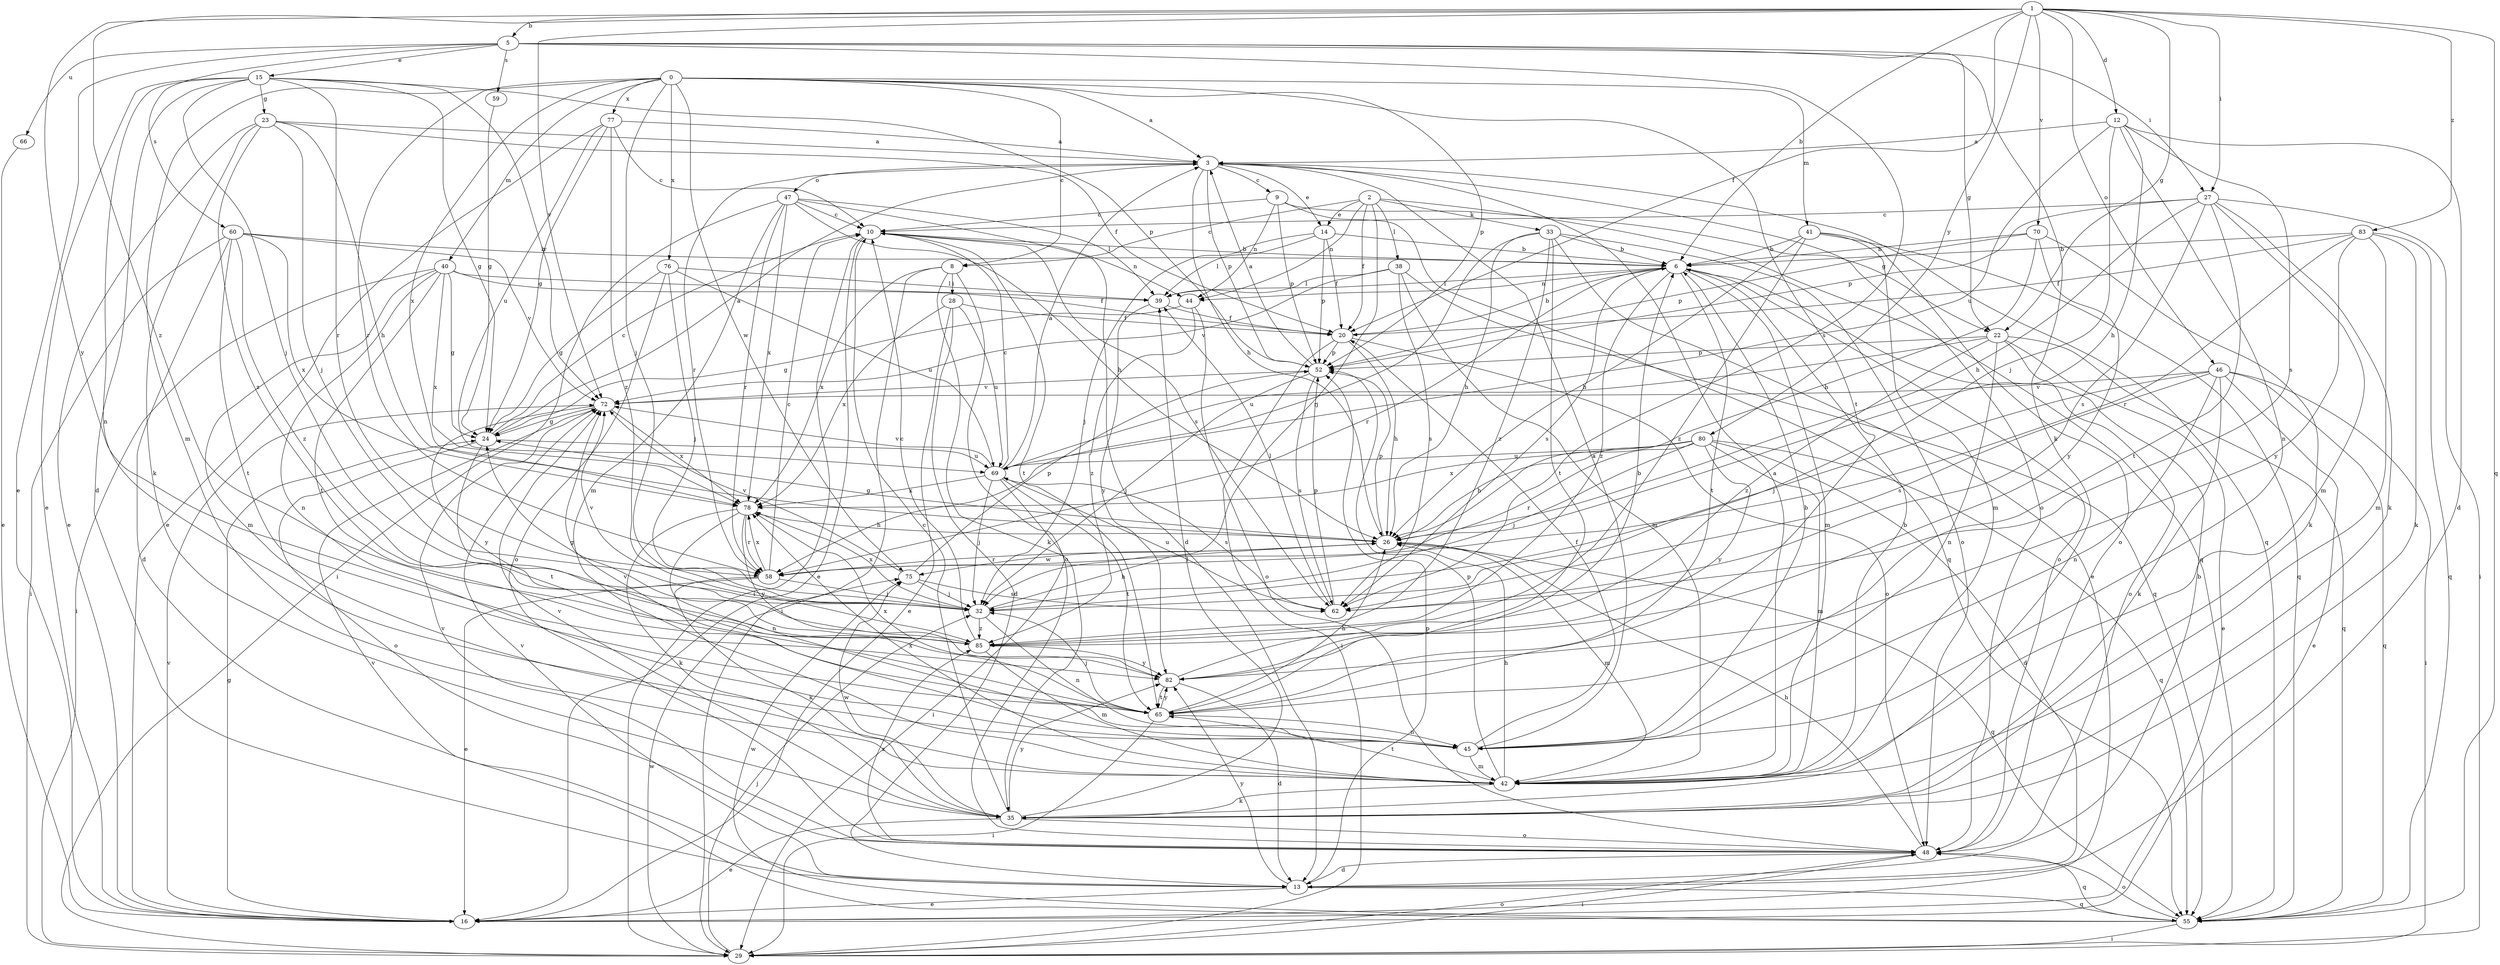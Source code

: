 strict digraph  {
0;
1;
2;
3;
5;
6;
8;
9;
10;
12;
13;
14;
15;
16;
20;
22;
23;
24;
26;
27;
28;
29;
32;
33;
35;
38;
39;
40;
41;
42;
44;
45;
46;
47;
48;
52;
55;
58;
59;
60;
62;
65;
66;
69;
70;
72;
75;
76;
77;
78;
80;
82;
83;
85;
0 -> 3  [label=a];
0 -> 8  [label=c];
0 -> 32  [label=j];
0 -> 40  [label=m];
0 -> 41  [label=m];
0 -> 42  [label=m];
0 -> 52  [label=p];
0 -> 58  [label=r];
0 -> 65  [label=t];
0 -> 75  [label=w];
0 -> 76  [label=x];
0 -> 77  [label=x];
0 -> 78  [label=x];
1 -> 5  [label=b];
1 -> 6  [label=b];
1 -> 12  [label=d];
1 -> 20  [label=f];
1 -> 22  [label=g];
1 -> 27  [label=i];
1 -> 46  [label=o];
1 -> 55  [label=q];
1 -> 70  [label=v];
1 -> 72  [label=v];
1 -> 80  [label=y];
1 -> 82  [label=y];
1 -> 83  [label=z];
1 -> 85  [label=z];
2 -> 8  [label=c];
2 -> 14  [label=e];
2 -> 20  [label=f];
2 -> 32  [label=j];
2 -> 33  [label=k];
2 -> 38  [label=l];
2 -> 44  [label=n];
2 -> 55  [label=q];
3 -> 9  [label=c];
3 -> 14  [label=e];
3 -> 26  [label=h];
3 -> 47  [label=o];
3 -> 48  [label=o];
3 -> 52  [label=p];
3 -> 55  [label=q];
3 -> 58  [label=r];
5 -> 15  [label=e];
5 -> 16  [label=e];
5 -> 22  [label=g];
5 -> 27  [label=i];
5 -> 35  [label=k];
5 -> 59  [label=s];
5 -> 60  [label=s];
5 -> 62  [label=s];
5 -> 66  [label=u];
6 -> 39  [label=l];
6 -> 42  [label=m];
6 -> 44  [label=n];
6 -> 48  [label=o];
6 -> 58  [label=r];
6 -> 62  [label=s];
6 -> 65  [label=t];
6 -> 85  [label=z];
8 -> 28  [label=i];
8 -> 29  [label=i];
8 -> 35  [label=k];
8 -> 48  [label=o];
8 -> 78  [label=x];
9 -> 10  [label=c];
9 -> 22  [label=g];
9 -> 44  [label=n];
9 -> 52  [label=p];
9 -> 55  [label=q];
10 -> 6  [label=b];
10 -> 16  [label=e];
10 -> 29  [label=i];
10 -> 44  [label=n];
10 -> 62  [label=s];
10 -> 65  [label=t];
12 -> 3  [label=a];
12 -> 13  [label=d];
12 -> 26  [label=h];
12 -> 32  [label=j];
12 -> 45  [label=n];
12 -> 62  [label=s];
12 -> 69  [label=u];
13 -> 6  [label=b];
13 -> 16  [label=e];
13 -> 52  [label=p];
13 -> 55  [label=q];
13 -> 72  [label=v];
13 -> 82  [label=y];
14 -> 6  [label=b];
14 -> 20  [label=f];
14 -> 32  [label=j];
14 -> 39  [label=l];
14 -> 52  [label=p];
15 -> 13  [label=d];
15 -> 16  [label=e];
15 -> 23  [label=g];
15 -> 24  [label=g];
15 -> 32  [label=j];
15 -> 45  [label=n];
15 -> 52  [label=p];
15 -> 58  [label=r];
15 -> 72  [label=v];
16 -> 24  [label=g];
16 -> 72  [label=v];
20 -> 6  [label=b];
20 -> 26  [label=h];
20 -> 29  [label=i];
20 -> 48  [label=o];
20 -> 52  [label=p];
22 -> 16  [label=e];
22 -> 45  [label=n];
22 -> 48  [label=o];
22 -> 52  [label=p];
22 -> 55  [label=q];
22 -> 69  [label=u];
22 -> 85  [label=z];
23 -> 3  [label=a];
23 -> 16  [label=e];
23 -> 20  [label=f];
23 -> 26  [label=h];
23 -> 32  [label=j];
23 -> 35  [label=k];
23 -> 85  [label=z];
24 -> 3  [label=a];
24 -> 10  [label=c];
24 -> 48  [label=o];
24 -> 65  [label=t];
24 -> 69  [label=u];
26 -> 24  [label=g];
26 -> 42  [label=m];
26 -> 52  [label=p];
26 -> 55  [label=q];
26 -> 58  [label=r];
26 -> 75  [label=w];
27 -> 10  [label=c];
27 -> 26  [label=h];
27 -> 29  [label=i];
27 -> 35  [label=k];
27 -> 42  [label=m];
27 -> 52  [label=p];
27 -> 62  [label=s];
27 -> 65  [label=t];
28 -> 13  [label=d];
28 -> 16  [label=e];
28 -> 20  [label=f];
28 -> 69  [label=u];
28 -> 78  [label=x];
29 -> 32  [label=j];
29 -> 48  [label=o];
29 -> 75  [label=w];
32 -> 26  [label=h];
32 -> 45  [label=n];
32 -> 72  [label=v];
32 -> 78  [label=x];
32 -> 85  [label=z];
33 -> 6  [label=b];
33 -> 16  [label=e];
33 -> 26  [label=h];
33 -> 48  [label=o];
33 -> 58  [label=r];
33 -> 65  [label=t];
33 -> 85  [label=z];
35 -> 10  [label=c];
35 -> 16  [label=e];
35 -> 39  [label=l];
35 -> 48  [label=o];
35 -> 72  [label=v];
35 -> 75  [label=w];
35 -> 82  [label=y];
38 -> 39  [label=l];
38 -> 42  [label=m];
38 -> 55  [label=q];
38 -> 62  [label=s];
38 -> 72  [label=v];
39 -> 20  [label=f];
39 -> 82  [label=y];
40 -> 20  [label=f];
40 -> 24  [label=g];
40 -> 29  [label=i];
40 -> 39  [label=l];
40 -> 42  [label=m];
40 -> 45  [label=n];
40 -> 65  [label=t];
40 -> 78  [label=x];
41 -> 6  [label=b];
41 -> 26  [label=h];
41 -> 42  [label=m];
41 -> 48  [label=o];
41 -> 55  [label=q];
41 -> 85  [label=z];
42 -> 3  [label=a];
42 -> 6  [label=b];
42 -> 26  [label=h];
42 -> 35  [label=k];
42 -> 52  [label=p];
42 -> 65  [label=t];
42 -> 78  [label=x];
44 -> 24  [label=g];
44 -> 48  [label=o];
44 -> 85  [label=z];
45 -> 3  [label=a];
45 -> 6  [label=b];
45 -> 20  [label=f];
45 -> 42  [label=m];
45 -> 72  [label=v];
46 -> 16  [label=e];
46 -> 29  [label=i];
46 -> 32  [label=j];
46 -> 35  [label=k];
46 -> 45  [label=n];
46 -> 55  [label=q];
46 -> 62  [label=s];
46 -> 72  [label=v];
47 -> 10  [label=c];
47 -> 13  [label=d];
47 -> 26  [label=h];
47 -> 29  [label=i];
47 -> 39  [label=l];
47 -> 42  [label=m];
47 -> 58  [label=r];
47 -> 78  [label=x];
48 -> 13  [label=d];
48 -> 26  [label=h];
48 -> 29  [label=i];
48 -> 55  [label=q];
48 -> 72  [label=v];
48 -> 85  [label=z];
52 -> 3  [label=a];
52 -> 32  [label=j];
52 -> 62  [label=s];
52 -> 72  [label=v];
55 -> 29  [label=i];
55 -> 48  [label=o];
55 -> 72  [label=v];
55 -> 75  [label=w];
58 -> 10  [label=c];
58 -> 16  [label=e];
58 -> 32  [label=j];
58 -> 35  [label=k];
58 -> 78  [label=x];
59 -> 24  [label=g];
60 -> 6  [label=b];
60 -> 13  [label=d];
60 -> 29  [label=i];
60 -> 65  [label=t];
60 -> 72  [label=v];
60 -> 78  [label=x];
60 -> 85  [label=z];
62 -> 39  [label=l];
62 -> 52  [label=p];
62 -> 69  [label=u];
65 -> 26  [label=h];
65 -> 29  [label=i];
65 -> 32  [label=j];
65 -> 45  [label=n];
65 -> 78  [label=x];
65 -> 82  [label=y];
66 -> 16  [label=e];
69 -> 3  [label=a];
69 -> 10  [label=c];
69 -> 29  [label=i];
69 -> 32  [label=j];
69 -> 62  [label=s];
69 -> 65  [label=t];
69 -> 72  [label=v];
69 -> 78  [label=x];
70 -> 6  [label=b];
70 -> 26  [label=h];
70 -> 35  [label=k];
70 -> 52  [label=p];
70 -> 82  [label=y];
72 -> 24  [label=g];
72 -> 78  [label=x];
72 -> 82  [label=y];
75 -> 32  [label=j];
75 -> 52  [label=p];
75 -> 62  [label=s];
75 -> 72  [label=v];
76 -> 24  [label=g];
76 -> 32  [label=j];
76 -> 39  [label=l];
76 -> 48  [label=o];
76 -> 69  [label=u];
77 -> 3  [label=a];
77 -> 10  [label=c];
77 -> 16  [label=e];
77 -> 24  [label=g];
77 -> 69  [label=u];
77 -> 85  [label=z];
78 -> 26  [label=h];
78 -> 35  [label=k];
78 -> 45  [label=n];
78 -> 58  [label=r];
78 -> 82  [label=y];
80 -> 13  [label=d];
80 -> 26  [label=h];
80 -> 32  [label=j];
80 -> 42  [label=m];
80 -> 55  [label=q];
80 -> 58  [label=r];
80 -> 69  [label=u];
80 -> 78  [label=x];
80 -> 82  [label=y];
82 -> 6  [label=b];
82 -> 13  [label=d];
82 -> 65  [label=t];
83 -> 6  [label=b];
83 -> 20  [label=f];
83 -> 35  [label=k];
83 -> 42  [label=m];
83 -> 55  [label=q];
83 -> 58  [label=r];
83 -> 82  [label=y];
85 -> 10  [label=c];
85 -> 24  [label=g];
85 -> 42  [label=m];
85 -> 82  [label=y];
}
